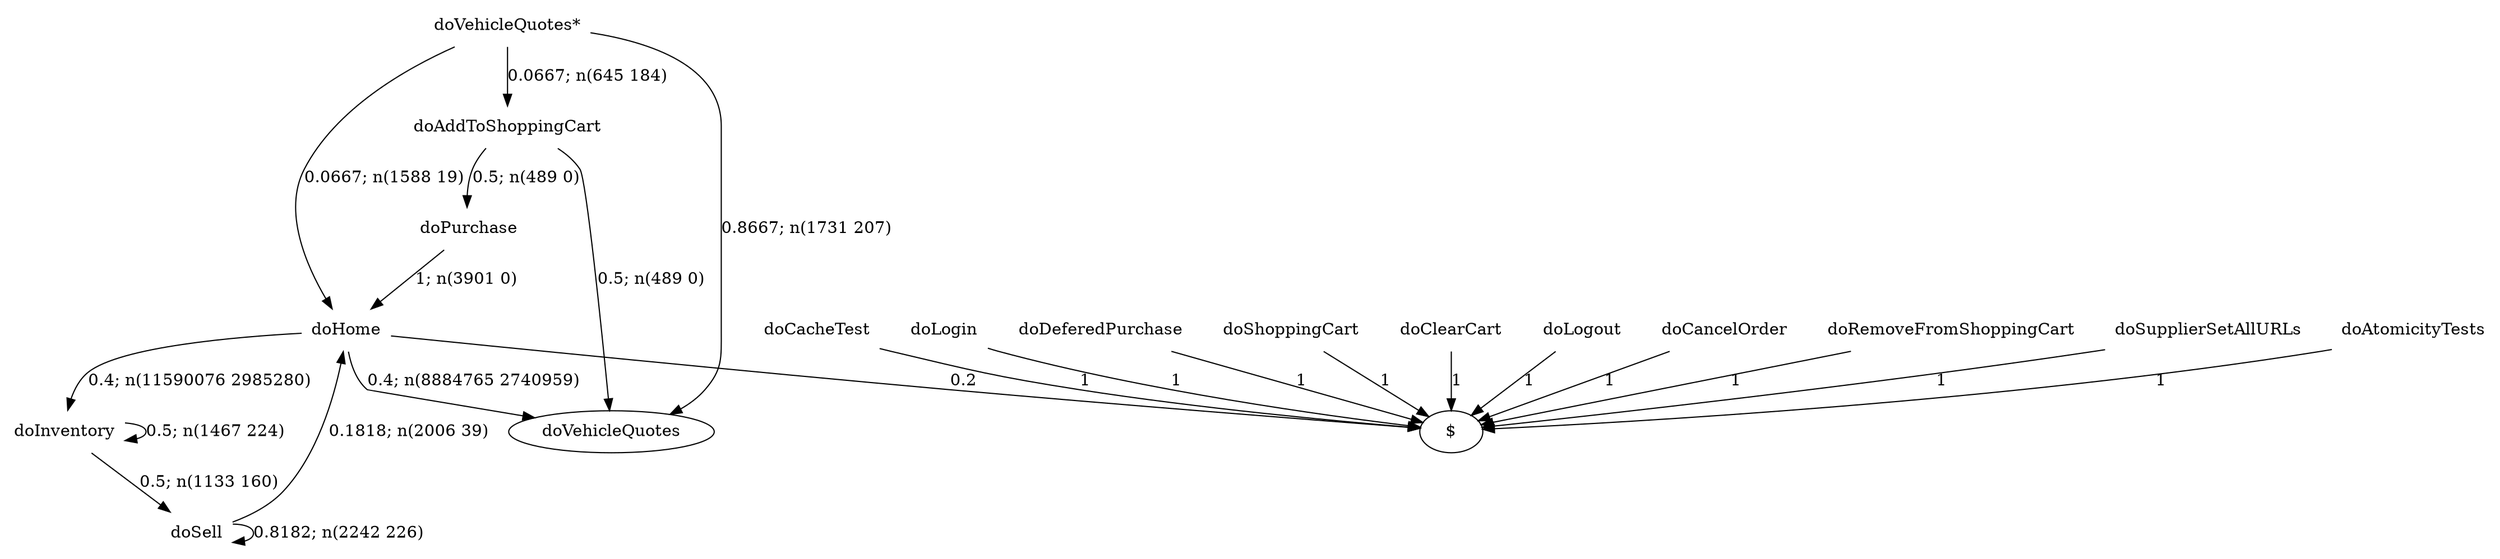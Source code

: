 digraph G {"doVehicleQuotes*" [label="doVehicleQuotes*",shape=none];"doSupplierSetAllURLs" [label="doSupplierSetAllURLs",shape=none];"doAtomicityTests" [label="doAtomicityTests",shape=none];"doCacheTest" [label="doCacheTest",shape=none];"doLogin" [label="doLogin",shape=none];"doAddToShoppingCart" [label="doAddToShoppingCart",shape=none];"doDeferedPurchase" [label="doDeferedPurchase",shape=none];"doHome" [label="doHome",shape=none];"doShoppingCart" [label="doShoppingCart",shape=none];"doClearCart" [label="doClearCart",shape=none];"doPurchase" [label="doPurchase",shape=none];"doInventory" [label="doInventory",shape=none];"doSell" [label="doSell",shape=none];"doLogout" [label="doLogout",shape=none];"doCancelOrder" [label="doCancelOrder",shape=none];"doRemoveFromShoppingCart" [label="doRemoveFromShoppingCart",shape=none];"doVehicleQuotes*"->"doVehicleQuotes" [style=solid,label="0.8667; n(1731 207)"];"doVehicleQuotes*"->"doAddToShoppingCart" [style=solid,label="0.0667; n(645 184)"];"doVehicleQuotes*"->"doHome" [style=solid,label="0.0667; n(1588 19)"];"doSupplierSetAllURLs"->"$" [style=solid,label="1"];"doAtomicityTests"->"$" [style=solid,label="1"];"doCacheTest"->"$" [style=solid,label="1"];"doLogin"->"$" [style=solid,label="1"];"doAddToShoppingCart"->"doVehicleQuotes" [style=solid,label="0.5; n(489 0)"];"doAddToShoppingCart"->"doPurchase" [style=solid,label="0.5; n(489 0)"];"doDeferedPurchase"->"$" [style=solid,label="1"];"doHome"->"doVehicleQuotes" [style=solid,label="0.4; n(8884765 2740959)"];"doHome"->"doInventory" [style=solid,label="0.4; n(11590076 2985280)"];"doHome"->"$" [style=solid,label="0.2"];"doShoppingCart"->"$" [style=solid,label="1"];"doClearCart"->"$" [style=solid,label="1"];"doPurchase"->"doHome" [style=solid,label="1; n(3901 0)"];"doInventory"->"doInventory" [style=solid,label="0.5; n(1467 224)"];"doInventory"->"doSell" [style=solid,label="0.5; n(1133 160)"];"doSell"->"doHome" [style=solid,label="0.1818; n(2006 39)"];"doSell"->"doSell" [style=solid,label="0.8182; n(2242 226)"];"doLogout"->"$" [style=solid,label="1"];"doCancelOrder"->"$" [style=solid,label="1"];"doRemoveFromShoppingCart"->"$" [style=solid,label="1"];}